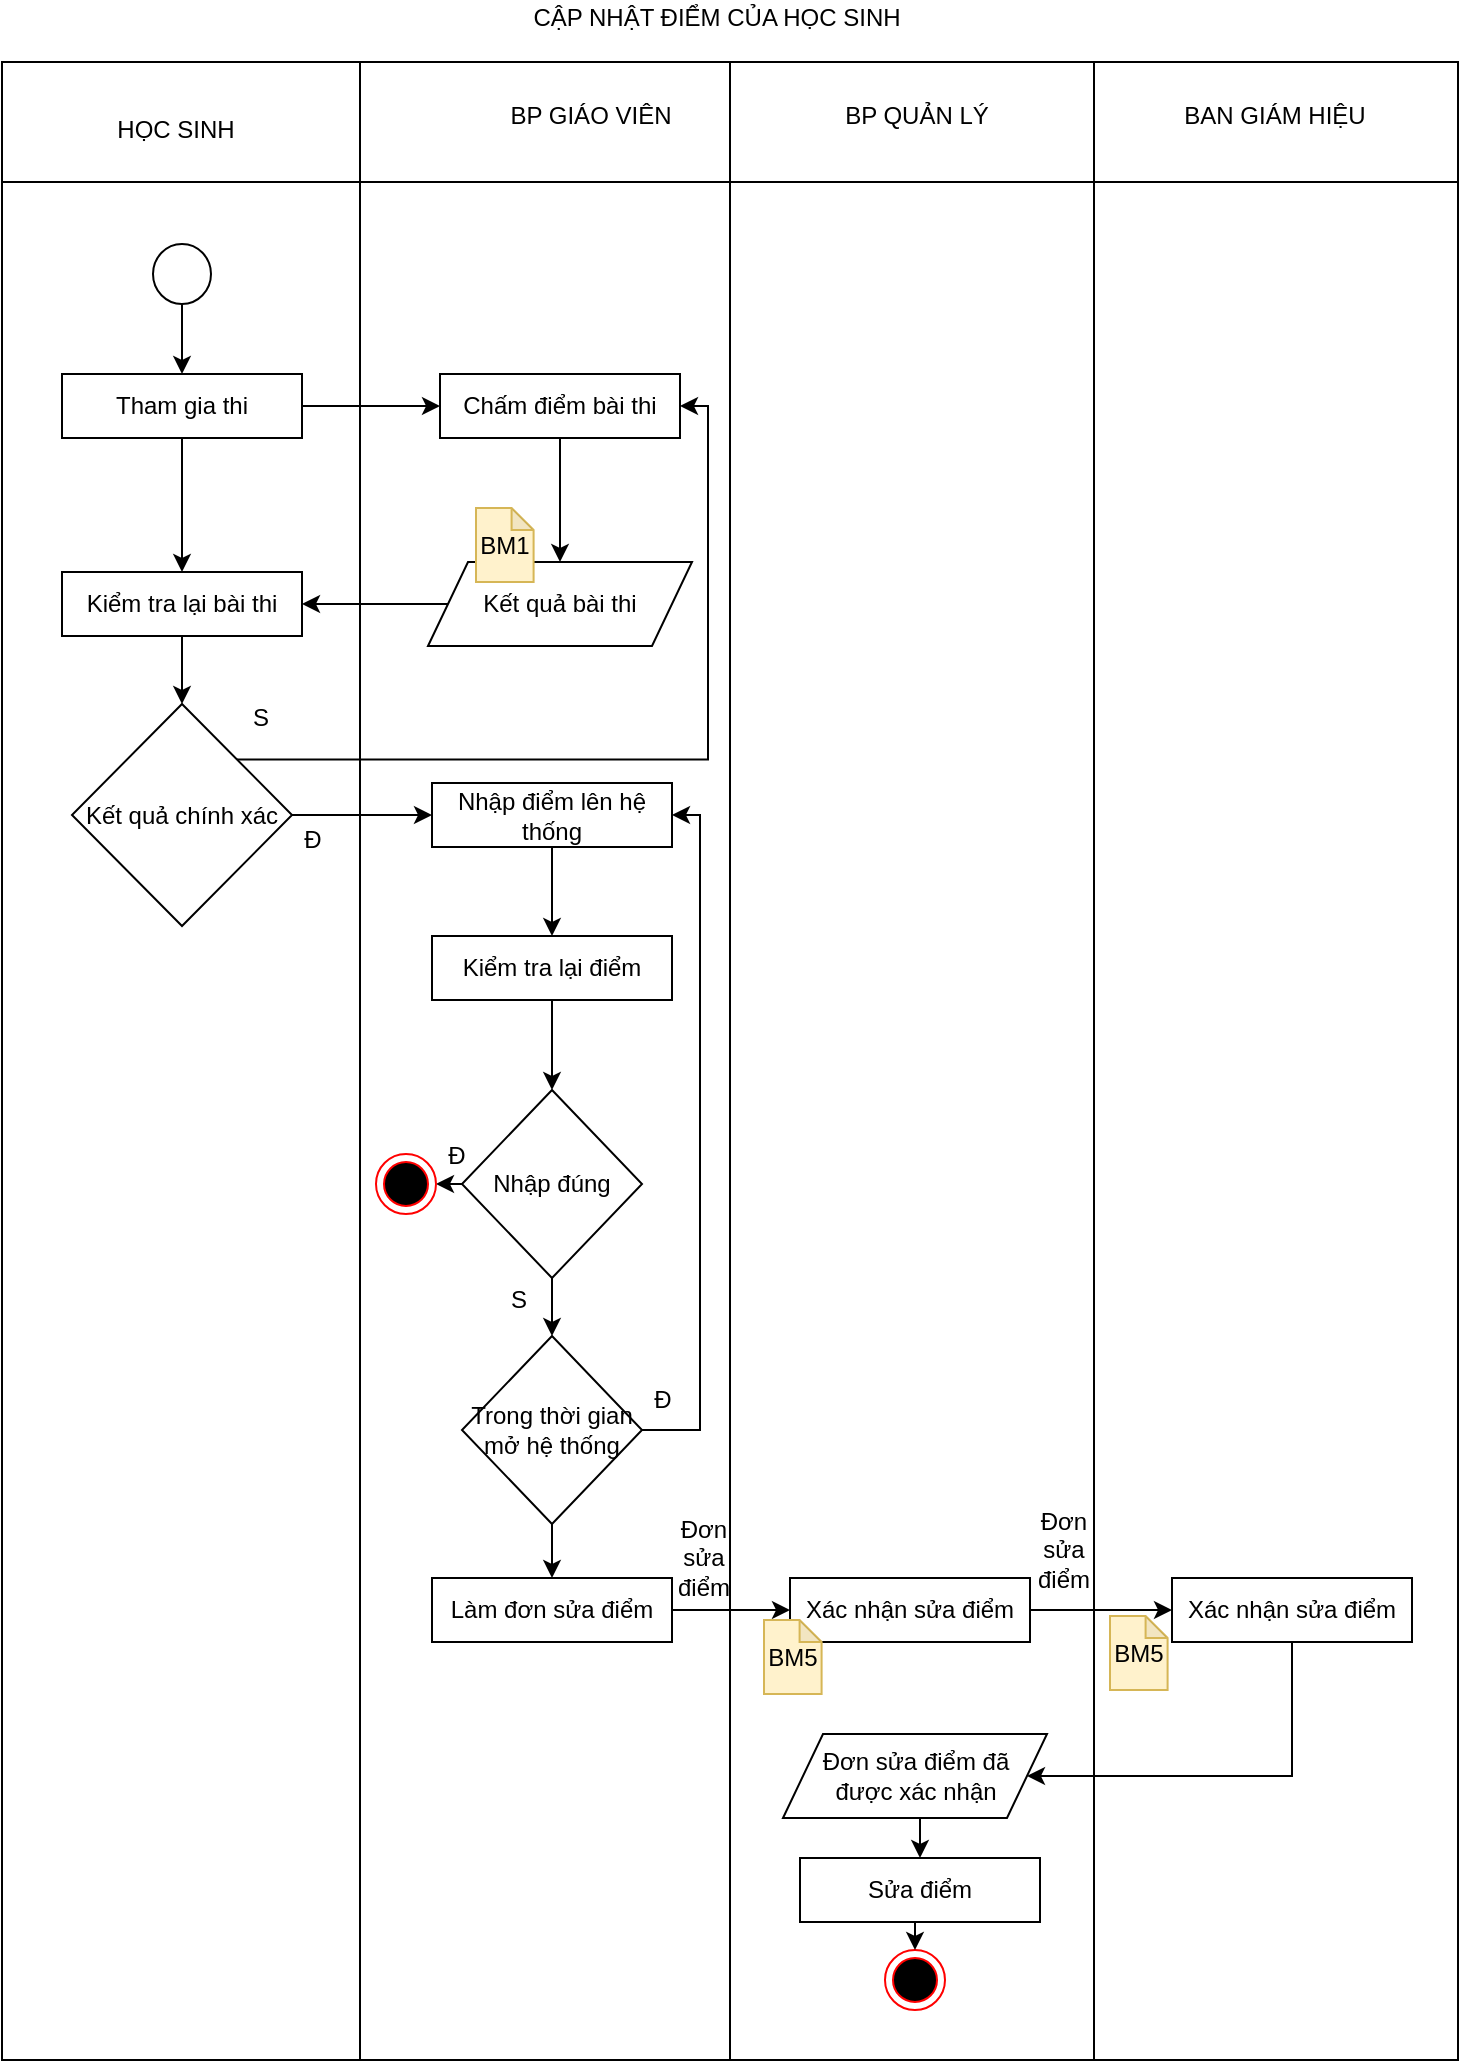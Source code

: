 <mxfile version="14.2.9" type="github">
  <diagram id="GM21wBxc2DHTKVHeBlKp" name="Page-1">
    <mxGraphModel dx="1611" dy="913" grid="0" gridSize="10" guides="1" tooltips="1" connect="1" arrows="1" fold="1" page="1" pageScale="1" pageWidth="850" pageHeight="1100" math="0" shadow="0">
      <root>
        <mxCell id="0" />
        <mxCell id="1" parent="0" />
        <mxCell id="e6wqYFJ9L4pIo_LX10lc-1" value="" style="shape=internalStorage;whiteSpace=wrap;html=1;backgroundOutline=1;dx=179;dy=60;" parent="1" vertex="1">
          <mxGeometry x="77" y="66" width="728" height="999" as="geometry" />
        </mxCell>
        <mxCell id="e6wqYFJ9L4pIo_LX10lc-2" value="HỌC SINH" style="text;html=1;strokeColor=none;fillColor=none;align=center;verticalAlign=middle;whiteSpace=wrap;rounded=0;" parent="1" vertex="1">
          <mxGeometry x="126" y="90" width="76" height="20" as="geometry" />
        </mxCell>
        <mxCell id="e6wqYFJ9L4pIo_LX10lc-4" value="BP QUẢN LÝ" style="text;html=1;align=center;verticalAlign=middle;resizable=0;points=[];autosize=1;" parent="1" vertex="1">
          <mxGeometry x="493" y="84" width="81" height="18" as="geometry" />
        </mxCell>
        <mxCell id="e6wqYFJ9L4pIo_LX10lc-8" value="BP GIÁO VIÊN" style="text;html=1;align=center;verticalAlign=middle;resizable=0;points=[];autosize=1;" parent="1" vertex="1">
          <mxGeometry x="326" y="84" width="90" height="18" as="geometry" />
        </mxCell>
        <mxCell id="e6wqYFJ9L4pIo_LX10lc-10" value="" style="ellipse;whiteSpace=wrap;html=1;" parent="1" vertex="1">
          <mxGeometry x="152.5" y="157" width="29" height="30" as="geometry" />
        </mxCell>
        <mxCell id="e6wqYFJ9L4pIo_LX10lc-11" value="" style="endArrow=classic;html=1;exitX=0.5;exitY=1;exitDx=0;exitDy=0;entryX=0.5;entryY=0;entryDx=0;entryDy=0;" parent="1" source="e6wqYFJ9L4pIo_LX10lc-10" target="e6wqYFJ9L4pIo_LX10lc-12" edge="1">
          <mxGeometry width="50" height="50" relative="1" as="geometry">
            <mxPoint x="392" y="500" as="sourcePoint" />
            <mxPoint x="442" y="450" as="targetPoint" />
          </mxGeometry>
        </mxCell>
        <mxCell id="rJRlgSTPhRBSyXRxf0p6-7" style="edgeStyle=orthogonalEdgeStyle;rounded=0;orthogonalLoop=1;jettySize=auto;html=1;exitX=1;exitY=0.5;exitDx=0;exitDy=0;entryX=0;entryY=0.5;entryDx=0;entryDy=0;" parent="1" source="e6wqYFJ9L4pIo_LX10lc-12" target="e6wqYFJ9L4pIo_LX10lc-14" edge="1">
          <mxGeometry relative="1" as="geometry" />
        </mxCell>
        <mxCell id="GC9F7-5mukdswa_u3bBy-9" style="edgeStyle=orthogonalEdgeStyle;rounded=0;orthogonalLoop=1;jettySize=auto;html=1;exitX=0.5;exitY=1;exitDx=0;exitDy=0;entryX=0.5;entryY=0;entryDx=0;entryDy=0;" edge="1" parent="1" source="e6wqYFJ9L4pIo_LX10lc-12" target="GC9F7-5mukdswa_u3bBy-8">
          <mxGeometry relative="1" as="geometry" />
        </mxCell>
        <mxCell id="e6wqYFJ9L4pIo_LX10lc-12" value="Tham gia thi" style="rounded=0;whiteSpace=wrap;html=1;" parent="1" vertex="1">
          <mxGeometry x="107" y="222" width="120" height="32" as="geometry" />
        </mxCell>
        <mxCell id="e6wqYFJ9L4pIo_LX10lc-14" value="Chấm điểm bài thi" style="rounded=0;whiteSpace=wrap;html=1;" parent="1" vertex="1">
          <mxGeometry x="296" y="222" width="120" height="32" as="geometry" />
        </mxCell>
        <mxCell id="rJRlgSTPhRBSyXRxf0p6-8" value="" style="endArrow=classic;html=1;exitX=0.5;exitY=1;exitDx=0;exitDy=0;entryX=0.5;entryY=0;entryDx=0;entryDy=0;" parent="1" source="e6wqYFJ9L4pIo_LX10lc-14" target="rJRlgSTPhRBSyXRxf0p6-18" edge="1">
          <mxGeometry width="50" height="50" relative="1" as="geometry">
            <mxPoint x="399" y="423" as="sourcePoint" />
            <mxPoint x="449" y="373" as="targetPoint" />
          </mxGeometry>
        </mxCell>
        <mxCell id="GC9F7-5mukdswa_u3bBy-10" style="edgeStyle=orthogonalEdgeStyle;rounded=0;orthogonalLoop=1;jettySize=auto;html=1;exitX=0;exitY=0.5;exitDx=0;exitDy=0;entryX=1;entryY=0.5;entryDx=0;entryDy=0;" edge="1" parent="1" source="rJRlgSTPhRBSyXRxf0p6-18" target="GC9F7-5mukdswa_u3bBy-8">
          <mxGeometry relative="1" as="geometry" />
        </mxCell>
        <mxCell id="rJRlgSTPhRBSyXRxf0p6-18" value="Kết quả bài thi" style="shape=parallelogram;perimeter=parallelogramPerimeter;whiteSpace=wrap;html=1;fixedSize=1;" parent="1" vertex="1">
          <mxGeometry x="290" y="316" width="132" height="42" as="geometry" />
        </mxCell>
        <mxCell id="rJRlgSTPhRBSyXRxf0p6-57" value="CẬP NHẬT ĐIỂM CỦA HỌC SINH" style="text;html=1;align=center;verticalAlign=middle;resizable=0;points=[];autosize=1;" parent="1" vertex="1">
          <mxGeometry x="334" y="35" width="199" height="18" as="geometry" />
        </mxCell>
        <mxCell id="rJRlgSTPhRBSyXRxf0p6-58" value="BM1" style="shape=note;whiteSpace=wrap;html=1;backgroundOutline=1;darkOpacity=0.05;size=11;fillColor=#fff2cc;strokeColor=#d6b656;" parent="1" vertex="1">
          <mxGeometry x="314" y="289" width="28.8" height="37" as="geometry" />
        </mxCell>
        <mxCell id="GC9F7-5mukdswa_u3bBy-1" value="" style="endArrow=none;html=1;entryX=0.5;entryY=0;entryDx=0;entryDy=0;exitX=0.5;exitY=1;exitDx=0;exitDy=0;" edge="1" parent="1" source="e6wqYFJ9L4pIo_LX10lc-1" target="e6wqYFJ9L4pIo_LX10lc-1">
          <mxGeometry width="50" height="50" relative="1" as="geometry">
            <mxPoint x="563" y="848" as="sourcePoint" />
            <mxPoint x="449" y="373" as="targetPoint" />
          </mxGeometry>
        </mxCell>
        <mxCell id="GC9F7-5mukdswa_u3bBy-2" value="" style="endArrow=none;html=1;exitX=0.75;exitY=1;exitDx=0;exitDy=0;entryX=0.75;entryY=0;entryDx=0;entryDy=0;" edge="1" parent="1" source="e6wqYFJ9L4pIo_LX10lc-1" target="e6wqYFJ9L4pIo_LX10lc-1">
          <mxGeometry width="50" height="50" relative="1" as="geometry">
            <mxPoint x="627" y="847" as="sourcePoint" />
            <mxPoint x="627" y="66" as="targetPoint" />
          </mxGeometry>
        </mxCell>
        <mxCell id="GC9F7-5mukdswa_u3bBy-3" value="BAN GIÁM HIỆU" style="text;html=1;align=center;verticalAlign=middle;resizable=0;points=[];autosize=1;" vertex="1" parent="1">
          <mxGeometry x="662" y="84" width="101" height="18" as="geometry" />
        </mxCell>
        <mxCell id="GC9F7-5mukdswa_u3bBy-18" style="edgeStyle=orthogonalEdgeStyle;rounded=0;orthogonalLoop=1;jettySize=auto;html=1;exitX=0.5;exitY=1;exitDx=0;exitDy=0;entryX=0.5;entryY=0;entryDx=0;entryDy=0;" edge="1" parent="1" source="GC9F7-5mukdswa_u3bBy-4" target="GC9F7-5mukdswa_u3bBy-17">
          <mxGeometry relative="1" as="geometry" />
        </mxCell>
        <mxCell id="GC9F7-5mukdswa_u3bBy-4" value="Nhập điểm lên hệ thống" style="rounded=0;whiteSpace=wrap;html=1;" vertex="1" parent="1">
          <mxGeometry x="292" y="426.5" width="120" height="32" as="geometry" />
        </mxCell>
        <mxCell id="GC9F7-5mukdswa_u3bBy-14" style="edgeStyle=orthogonalEdgeStyle;rounded=0;orthogonalLoop=1;jettySize=auto;html=1;exitX=0.5;exitY=1;exitDx=0;exitDy=0;entryX=0.5;entryY=0;entryDx=0;entryDy=0;" edge="1" parent="1" source="GC9F7-5mukdswa_u3bBy-8" target="GC9F7-5mukdswa_u3bBy-11">
          <mxGeometry relative="1" as="geometry" />
        </mxCell>
        <mxCell id="GC9F7-5mukdswa_u3bBy-8" value="Kiểm tra lại bài thi" style="rounded=0;whiteSpace=wrap;html=1;" vertex="1" parent="1">
          <mxGeometry x="107" y="321" width="120" height="32" as="geometry" />
        </mxCell>
        <mxCell id="GC9F7-5mukdswa_u3bBy-12" style="edgeStyle=orthogonalEdgeStyle;rounded=0;orthogonalLoop=1;jettySize=auto;html=1;exitX=1;exitY=0.5;exitDx=0;exitDy=0;entryX=0;entryY=0.5;entryDx=0;entryDy=0;" edge="1" parent="1" source="GC9F7-5mukdswa_u3bBy-11" target="GC9F7-5mukdswa_u3bBy-4">
          <mxGeometry relative="1" as="geometry" />
        </mxCell>
        <mxCell id="GC9F7-5mukdswa_u3bBy-15" style="edgeStyle=orthogonalEdgeStyle;rounded=0;orthogonalLoop=1;jettySize=auto;html=1;exitX=1;exitY=0;exitDx=0;exitDy=0;entryX=1;entryY=0.5;entryDx=0;entryDy=0;" edge="1" parent="1" source="GC9F7-5mukdswa_u3bBy-11" target="e6wqYFJ9L4pIo_LX10lc-14">
          <mxGeometry relative="1" as="geometry">
            <Array as="points">
              <mxPoint x="430" y="415" />
              <mxPoint x="430" y="238" />
            </Array>
          </mxGeometry>
        </mxCell>
        <mxCell id="GC9F7-5mukdswa_u3bBy-11" value="Kết quả chính xác" style="rhombus;whiteSpace=wrap;html=1;" vertex="1" parent="1">
          <mxGeometry x="112" y="387" width="110" height="111" as="geometry" />
        </mxCell>
        <mxCell id="GC9F7-5mukdswa_u3bBy-13" value="Đ" style="text;html=1;align=center;verticalAlign=middle;resizable=0;points=[];autosize=1;" vertex="1" parent="1">
          <mxGeometry x="222" y="446" width="19" height="18" as="geometry" />
        </mxCell>
        <mxCell id="GC9F7-5mukdswa_u3bBy-16" value="S" style="text;html=1;align=center;verticalAlign=middle;resizable=0;points=[];autosize=1;" vertex="1" parent="1">
          <mxGeometry x="197" y="385" width="18" height="18" as="geometry" />
        </mxCell>
        <mxCell id="GC9F7-5mukdswa_u3bBy-20" style="edgeStyle=orthogonalEdgeStyle;rounded=0;orthogonalLoop=1;jettySize=auto;html=1;exitX=0.5;exitY=1;exitDx=0;exitDy=0;entryX=0.5;entryY=0;entryDx=0;entryDy=0;" edge="1" parent="1" source="GC9F7-5mukdswa_u3bBy-17" target="GC9F7-5mukdswa_u3bBy-19">
          <mxGeometry relative="1" as="geometry" />
        </mxCell>
        <mxCell id="GC9F7-5mukdswa_u3bBy-17" value="Kiểm tra lại điểm" style="rounded=0;whiteSpace=wrap;html=1;" vertex="1" parent="1">
          <mxGeometry x="292" y="503" width="120" height="32" as="geometry" />
        </mxCell>
        <mxCell id="GC9F7-5mukdswa_u3bBy-22" style="edgeStyle=orthogonalEdgeStyle;rounded=0;orthogonalLoop=1;jettySize=auto;html=1;exitX=0;exitY=0.5;exitDx=0;exitDy=0;entryX=1;entryY=0.5;entryDx=0;entryDy=0;" edge="1" parent="1" source="GC9F7-5mukdswa_u3bBy-19" target="GC9F7-5mukdswa_u3bBy-21">
          <mxGeometry relative="1" as="geometry" />
        </mxCell>
        <mxCell id="GC9F7-5mukdswa_u3bBy-25" style="edgeStyle=orthogonalEdgeStyle;rounded=0;orthogonalLoop=1;jettySize=auto;html=1;exitX=0.5;exitY=1;exitDx=0;exitDy=0;entryX=0.5;entryY=0;entryDx=0;entryDy=0;" edge="1" parent="1" source="GC9F7-5mukdswa_u3bBy-19" target="GC9F7-5mukdswa_u3bBy-24">
          <mxGeometry relative="1" as="geometry" />
        </mxCell>
        <mxCell id="GC9F7-5mukdswa_u3bBy-19" value="Nhập đúng" style="rhombus;whiteSpace=wrap;html=1;" vertex="1" parent="1">
          <mxGeometry x="307" y="580" width="90" height="94" as="geometry" />
        </mxCell>
        <mxCell id="GC9F7-5mukdswa_u3bBy-21" value="" style="ellipse;html=1;shape=endState;fillColor=#000000;strokeColor=#ff0000;" vertex="1" parent="1">
          <mxGeometry x="264" y="612" width="30" height="30" as="geometry" />
        </mxCell>
        <mxCell id="GC9F7-5mukdswa_u3bBy-23" value="Đ" style="text;html=1;align=center;verticalAlign=middle;resizable=0;points=[];autosize=1;" vertex="1" parent="1">
          <mxGeometry x="294" y="604" width="19" height="18" as="geometry" />
        </mxCell>
        <mxCell id="GC9F7-5mukdswa_u3bBy-26" style="edgeStyle=orthogonalEdgeStyle;rounded=0;orthogonalLoop=1;jettySize=auto;html=1;exitX=1;exitY=0.5;exitDx=0;exitDy=0;entryX=1;entryY=0.5;entryDx=0;entryDy=0;" edge="1" parent="1" source="GC9F7-5mukdswa_u3bBy-24" target="GC9F7-5mukdswa_u3bBy-4">
          <mxGeometry relative="1" as="geometry">
            <Array as="points">
              <mxPoint x="426" y="750" />
              <mxPoint x="426" y="443" />
            </Array>
          </mxGeometry>
        </mxCell>
        <mxCell id="GC9F7-5mukdswa_u3bBy-30" style="edgeStyle=orthogonalEdgeStyle;rounded=0;orthogonalLoop=1;jettySize=auto;html=1;exitX=0.5;exitY=1;exitDx=0;exitDy=0;" edge="1" parent="1" source="GC9F7-5mukdswa_u3bBy-24" target="GC9F7-5mukdswa_u3bBy-29">
          <mxGeometry relative="1" as="geometry" />
        </mxCell>
        <mxCell id="GC9F7-5mukdswa_u3bBy-24" value="Trong thời gian mở hệ thống" style="rhombus;whiteSpace=wrap;html=1;" vertex="1" parent="1">
          <mxGeometry x="307" y="703" width="90" height="94" as="geometry" />
        </mxCell>
        <mxCell id="GC9F7-5mukdswa_u3bBy-27" value="Đ" style="text;html=1;align=center;verticalAlign=middle;resizable=0;points=[];autosize=1;" vertex="1" parent="1">
          <mxGeometry x="397" y="726" width="19" height="18" as="geometry" />
        </mxCell>
        <mxCell id="GC9F7-5mukdswa_u3bBy-28" value="S" style="text;html=1;align=center;verticalAlign=middle;resizable=0;points=[];autosize=1;" vertex="1" parent="1">
          <mxGeometry x="326" y="676" width="18" height="18" as="geometry" />
        </mxCell>
        <mxCell id="GC9F7-5mukdswa_u3bBy-32" style="edgeStyle=orthogonalEdgeStyle;rounded=0;orthogonalLoop=1;jettySize=auto;html=1;exitX=1;exitY=0.5;exitDx=0;exitDy=0;entryX=0;entryY=0.5;entryDx=0;entryDy=0;" edge="1" parent="1" source="GC9F7-5mukdswa_u3bBy-29" target="GC9F7-5mukdswa_u3bBy-31">
          <mxGeometry relative="1" as="geometry" />
        </mxCell>
        <mxCell id="GC9F7-5mukdswa_u3bBy-29" value="Làm đơn sửa điểm" style="rounded=0;whiteSpace=wrap;html=1;" vertex="1" parent="1">
          <mxGeometry x="292" y="824" width="120" height="32" as="geometry" />
        </mxCell>
        <mxCell id="GC9F7-5mukdswa_u3bBy-34" style="edgeStyle=orthogonalEdgeStyle;rounded=0;orthogonalLoop=1;jettySize=auto;html=1;exitX=1;exitY=0.5;exitDx=0;exitDy=0;entryX=0;entryY=0.5;entryDx=0;entryDy=0;" edge="1" parent="1" source="GC9F7-5mukdswa_u3bBy-31" target="GC9F7-5mukdswa_u3bBy-33">
          <mxGeometry relative="1" as="geometry" />
        </mxCell>
        <mxCell id="GC9F7-5mukdswa_u3bBy-31" value="Xác nhận sửa điểm" style="rounded=0;whiteSpace=wrap;html=1;" vertex="1" parent="1">
          <mxGeometry x="471" y="824" width="120" height="32" as="geometry" />
        </mxCell>
        <mxCell id="GC9F7-5mukdswa_u3bBy-43" style="edgeStyle=orthogonalEdgeStyle;rounded=0;orthogonalLoop=1;jettySize=auto;html=1;exitX=0.5;exitY=1;exitDx=0;exitDy=0;entryX=1;entryY=0.5;entryDx=0;entryDy=0;" edge="1" parent="1" source="GC9F7-5mukdswa_u3bBy-33" target="GC9F7-5mukdswa_u3bBy-42">
          <mxGeometry relative="1" as="geometry">
            <Array as="points">
              <mxPoint x="722" y="923" />
            </Array>
          </mxGeometry>
        </mxCell>
        <mxCell id="GC9F7-5mukdswa_u3bBy-33" value="Xác nhận sửa điểm" style="rounded=0;whiteSpace=wrap;html=1;" vertex="1" parent="1">
          <mxGeometry x="662" y="824" width="120" height="32" as="geometry" />
        </mxCell>
        <mxCell id="GC9F7-5mukdswa_u3bBy-35" value="BM5" style="shape=note;whiteSpace=wrap;html=1;backgroundOutline=1;darkOpacity=0.05;size=11;fillColor=#fff2cc;strokeColor=#d6b656;" vertex="1" parent="1">
          <mxGeometry x="458" y="845" width="28.8" height="37" as="geometry" />
        </mxCell>
        <mxCell id="GC9F7-5mukdswa_u3bBy-38" value="Đơn sửa điểm" style="text;html=1;strokeColor=none;fillColor=none;align=center;verticalAlign=middle;whiteSpace=wrap;rounded=0;" vertex="1" parent="1">
          <mxGeometry x="408" y="784" width="40" height="59" as="geometry" />
        </mxCell>
        <mxCell id="GC9F7-5mukdswa_u3bBy-40" value="Đơn sửa điểm" style="text;html=1;strokeColor=none;fillColor=none;align=center;verticalAlign=middle;whiteSpace=wrap;rounded=0;" vertex="1" parent="1">
          <mxGeometry x="588" y="780" width="40" height="59" as="geometry" />
        </mxCell>
        <mxCell id="GC9F7-5mukdswa_u3bBy-41" value="BM5" style="shape=note;whiteSpace=wrap;html=1;backgroundOutline=1;darkOpacity=0.05;size=11;fillColor=#fff2cc;strokeColor=#d6b656;" vertex="1" parent="1">
          <mxGeometry x="631" y="843" width="28.8" height="37" as="geometry" />
        </mxCell>
        <mxCell id="GC9F7-5mukdswa_u3bBy-46" style="edgeStyle=orthogonalEdgeStyle;rounded=0;orthogonalLoop=1;jettySize=auto;html=1;exitX=0.5;exitY=1;exitDx=0;exitDy=0;entryX=0.5;entryY=0;entryDx=0;entryDy=0;" edge="1" parent="1" source="GC9F7-5mukdswa_u3bBy-42" target="GC9F7-5mukdswa_u3bBy-45">
          <mxGeometry relative="1" as="geometry" />
        </mxCell>
        <mxCell id="GC9F7-5mukdswa_u3bBy-42" value="&lt;div&gt;Đơn sửa điểm đã &lt;br&gt;&lt;/div&gt;&lt;div&gt;được xác nhận&lt;/div&gt;" style="shape=parallelogram;perimeter=parallelogramPerimeter;whiteSpace=wrap;html=1;fixedSize=1;" vertex="1" parent="1">
          <mxGeometry x="467.5" y="902" width="132" height="42" as="geometry" />
        </mxCell>
        <mxCell id="GC9F7-5mukdswa_u3bBy-44" value="" style="ellipse;html=1;shape=endState;fillColor=#000000;strokeColor=#ff0000;" vertex="1" parent="1">
          <mxGeometry x="518.5" y="1010" width="30" height="30" as="geometry" />
        </mxCell>
        <mxCell id="GC9F7-5mukdswa_u3bBy-47" style="edgeStyle=orthogonalEdgeStyle;rounded=0;orthogonalLoop=1;jettySize=auto;html=1;exitX=0.5;exitY=1;exitDx=0;exitDy=0;entryX=0.5;entryY=0;entryDx=0;entryDy=0;" edge="1" parent="1" source="GC9F7-5mukdswa_u3bBy-45" target="GC9F7-5mukdswa_u3bBy-44">
          <mxGeometry relative="1" as="geometry" />
        </mxCell>
        <mxCell id="GC9F7-5mukdswa_u3bBy-45" value="Sửa điểm" style="rounded=0;whiteSpace=wrap;html=1;" vertex="1" parent="1">
          <mxGeometry x="476" y="964" width="120" height="32" as="geometry" />
        </mxCell>
      </root>
    </mxGraphModel>
  </diagram>
</mxfile>
